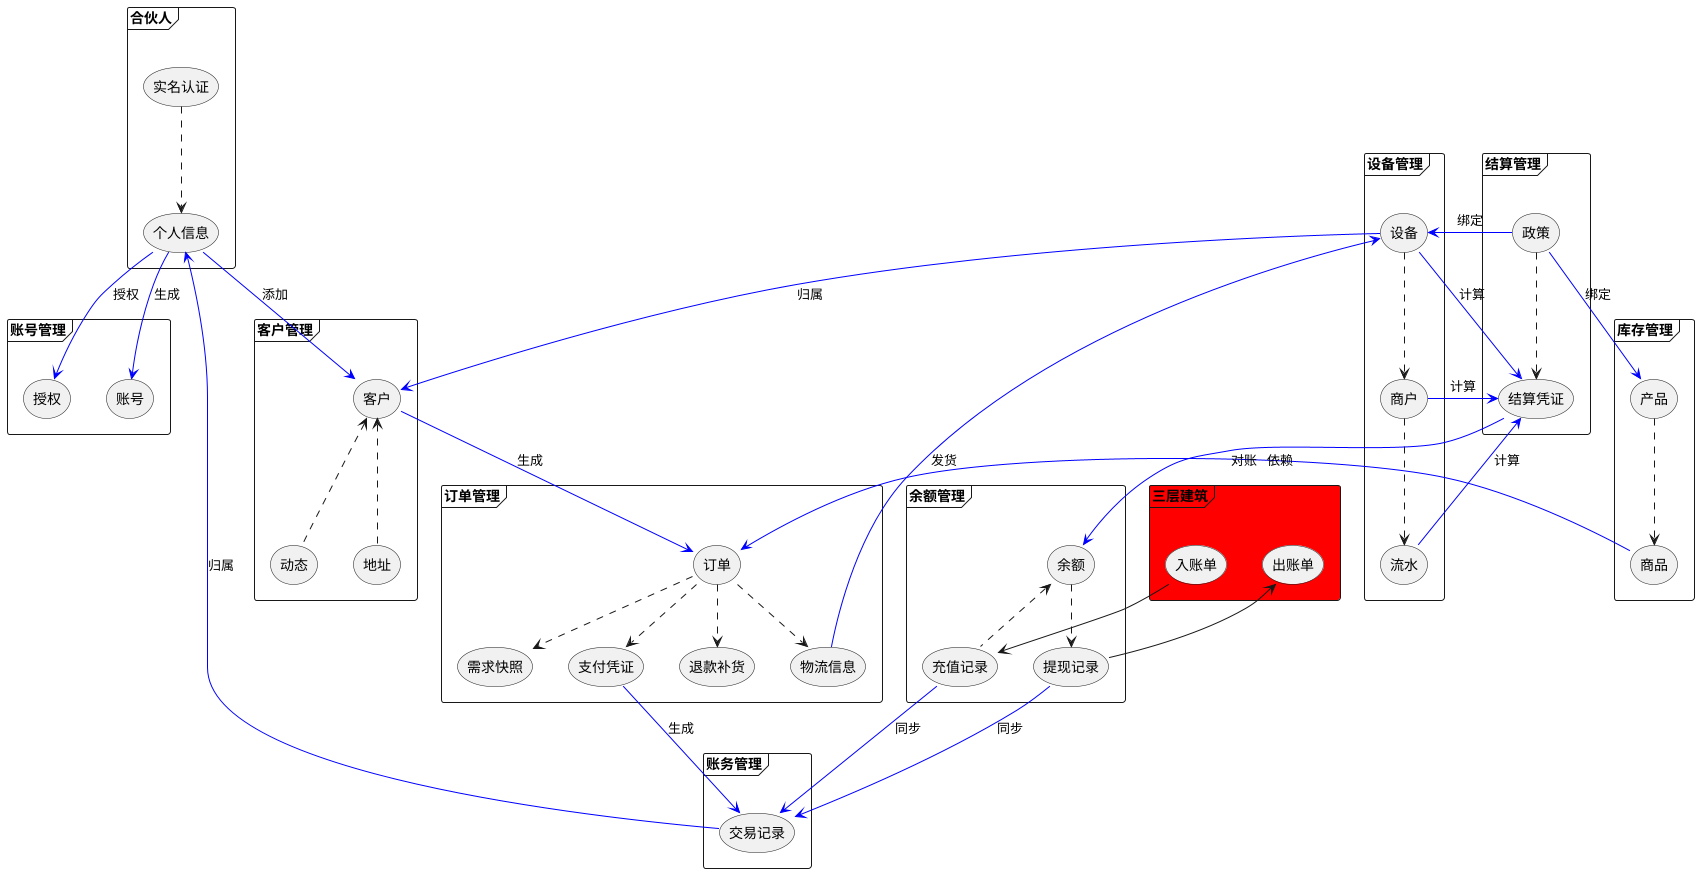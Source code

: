 @startuml
frame 账号管理 {
storage 账号
storage 授权
}



frame 合伙人 {
storage 实名认证
storage 个人信息

实名认证 ..> 个人信息
}


frame 客户管理 {
storage 客户
storage 地址
storage 动态

客户 <.. 地址
客户 <.. 动态
}



frame 设备管理 {
storage 设备
storage 商户
storage 流水

设备 ..> 商户
商户 ..> 流水
}



frame 订单管理 {
storage 订单
storage 需求快照
storage 支付凭证
storage 物流信息
storage 退款补货

订单 ..> 需求快照
订单 ..> 支付凭证
订单 ..> 物流信息
订单 ..> 退款补货
}


frame 库存管理 {
storage 产品
storage 商品

产品 ..> 商品
}


frame 结算管理 {
storage 政策
storage 结算凭证

政策 ..> 结算凭证
}


frame 三层建筑 #red {
storage 入账单
storage 出账单
}

frame 余额管理 {
storage 余额
storage 提现记录
storage 充值记录

余额 ..> 提现记录
余额 <.. 充值记录
}

frame 账务管理 {
storage 交易记录
}



个人信息 -[#blue]-> 账号: 生成
个人信息 -[#blue]-> 授权: 授权
个人信息 -[#blue]-> 客户: 添加
客户 -[#blue]-> 订单: 生成
商品 -[#blue]-> 订单: 依赖
物流信息 -[#blue]-> 设备: 发货
政策 -[#blue]-> 设备: 绑定
设备 -[#blue]-> 结算凭证: 计算
流水 -[#blue]-> 结算凭证: 计算
商户 -[#blue]-> 结算凭证: 计算
结算凭证 -[#blue]-> 余额: 对账
客户 <-[#blue]- 设备: 归属
政策 -[#blue]-> 产品: 绑定
支付凭证 -[#blue]-> 交易记录: 生成
交易记录 -[#blue]-> 个人信息: 归属
提现记录 -[#blue]-> 交易记录: 同步
充值记录 -[#blue]-> 交易记录: 同步
入账单 --> 充值记录
提现记录 --> 出账单

@enduml
